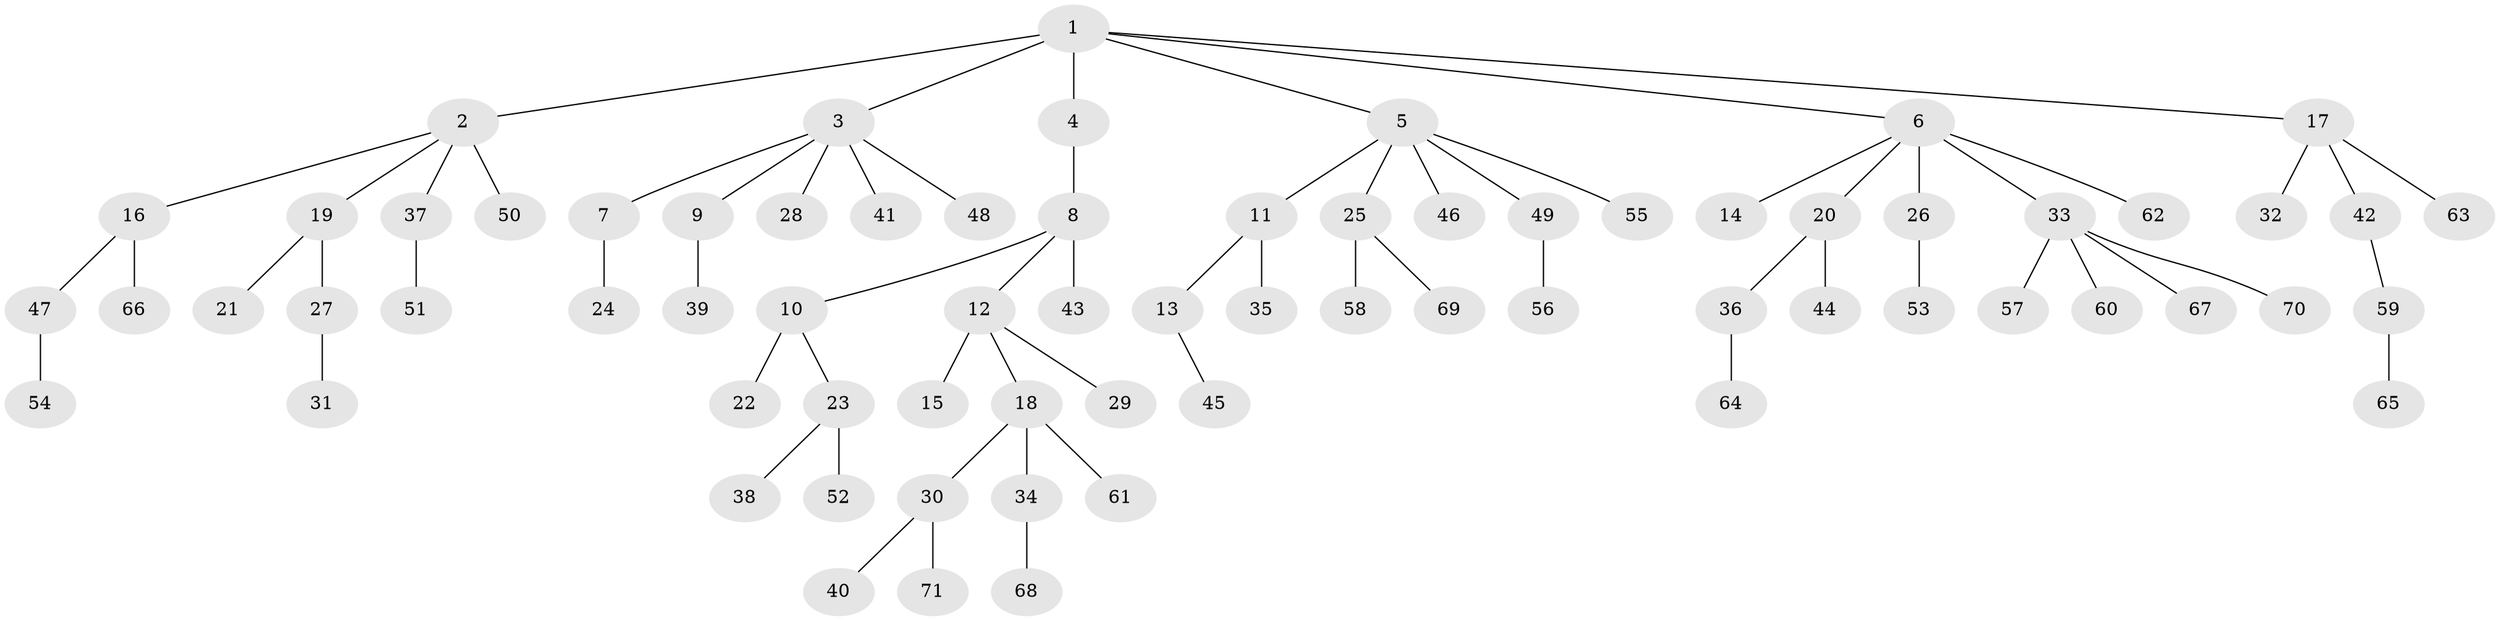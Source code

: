 // original degree distribution, {9: 0.007042253521126761, 5: 0.04929577464788732, 7: 0.014084507042253521, 3: 0.07746478873239436, 8: 0.007042253521126761, 2: 0.22535211267605634, 1: 0.5563380281690141, 6: 0.014084507042253521, 4: 0.04929577464788732}
// Generated by graph-tools (version 1.1) at 2025/36/03/09/25 02:36:42]
// undirected, 71 vertices, 70 edges
graph export_dot {
graph [start="1"]
  node [color=gray90,style=filled];
  1;
  2;
  3;
  4;
  5;
  6;
  7;
  8;
  9;
  10;
  11;
  12;
  13;
  14;
  15;
  16;
  17;
  18;
  19;
  20;
  21;
  22;
  23;
  24;
  25;
  26;
  27;
  28;
  29;
  30;
  31;
  32;
  33;
  34;
  35;
  36;
  37;
  38;
  39;
  40;
  41;
  42;
  43;
  44;
  45;
  46;
  47;
  48;
  49;
  50;
  51;
  52;
  53;
  54;
  55;
  56;
  57;
  58;
  59;
  60;
  61;
  62;
  63;
  64;
  65;
  66;
  67;
  68;
  69;
  70;
  71;
  1 -- 2 [weight=2.0];
  1 -- 3 [weight=1.0];
  1 -- 4 [weight=1.0];
  1 -- 5 [weight=1.0];
  1 -- 6 [weight=1.0];
  1 -- 17 [weight=1.0];
  2 -- 16 [weight=1.0];
  2 -- 19 [weight=1.0];
  2 -- 37 [weight=1.0];
  2 -- 50 [weight=1.0];
  3 -- 7 [weight=1.0];
  3 -- 9 [weight=1.0];
  3 -- 28 [weight=1.0];
  3 -- 41 [weight=1.0];
  3 -- 48 [weight=1.0];
  4 -- 8 [weight=1.0];
  5 -- 11 [weight=1.0];
  5 -- 25 [weight=1.0];
  5 -- 46 [weight=1.0];
  5 -- 49 [weight=1.0];
  5 -- 55 [weight=1.0];
  6 -- 14 [weight=1.0];
  6 -- 20 [weight=1.0];
  6 -- 26 [weight=2.0];
  6 -- 33 [weight=1.0];
  6 -- 62 [weight=1.0];
  7 -- 24 [weight=3.0];
  8 -- 10 [weight=1.0];
  8 -- 12 [weight=1.0];
  8 -- 43 [weight=1.0];
  9 -- 39 [weight=1.0];
  10 -- 22 [weight=3.0];
  10 -- 23 [weight=1.0];
  11 -- 13 [weight=1.0];
  11 -- 35 [weight=1.0];
  12 -- 15 [weight=1.0];
  12 -- 18 [weight=1.0];
  12 -- 29 [weight=1.0];
  13 -- 45 [weight=1.0];
  16 -- 47 [weight=1.0];
  16 -- 66 [weight=1.0];
  17 -- 32 [weight=1.0];
  17 -- 42 [weight=1.0];
  17 -- 63 [weight=1.0];
  18 -- 30 [weight=1.0];
  18 -- 34 [weight=1.0];
  18 -- 61 [weight=1.0];
  19 -- 21 [weight=1.0];
  19 -- 27 [weight=2.0];
  20 -- 36 [weight=1.0];
  20 -- 44 [weight=2.0];
  23 -- 38 [weight=1.0];
  23 -- 52 [weight=1.0];
  25 -- 58 [weight=3.0];
  25 -- 69 [weight=1.0];
  26 -- 53 [weight=1.0];
  27 -- 31 [weight=1.0];
  30 -- 40 [weight=1.0];
  30 -- 71 [weight=1.0];
  33 -- 57 [weight=1.0];
  33 -- 60 [weight=1.0];
  33 -- 67 [weight=1.0];
  33 -- 70 [weight=1.0];
  34 -- 68 [weight=1.0];
  36 -- 64 [weight=1.0];
  37 -- 51 [weight=1.0];
  42 -- 59 [weight=1.0];
  47 -- 54 [weight=1.0];
  49 -- 56 [weight=3.0];
  59 -- 65 [weight=1.0];
}
